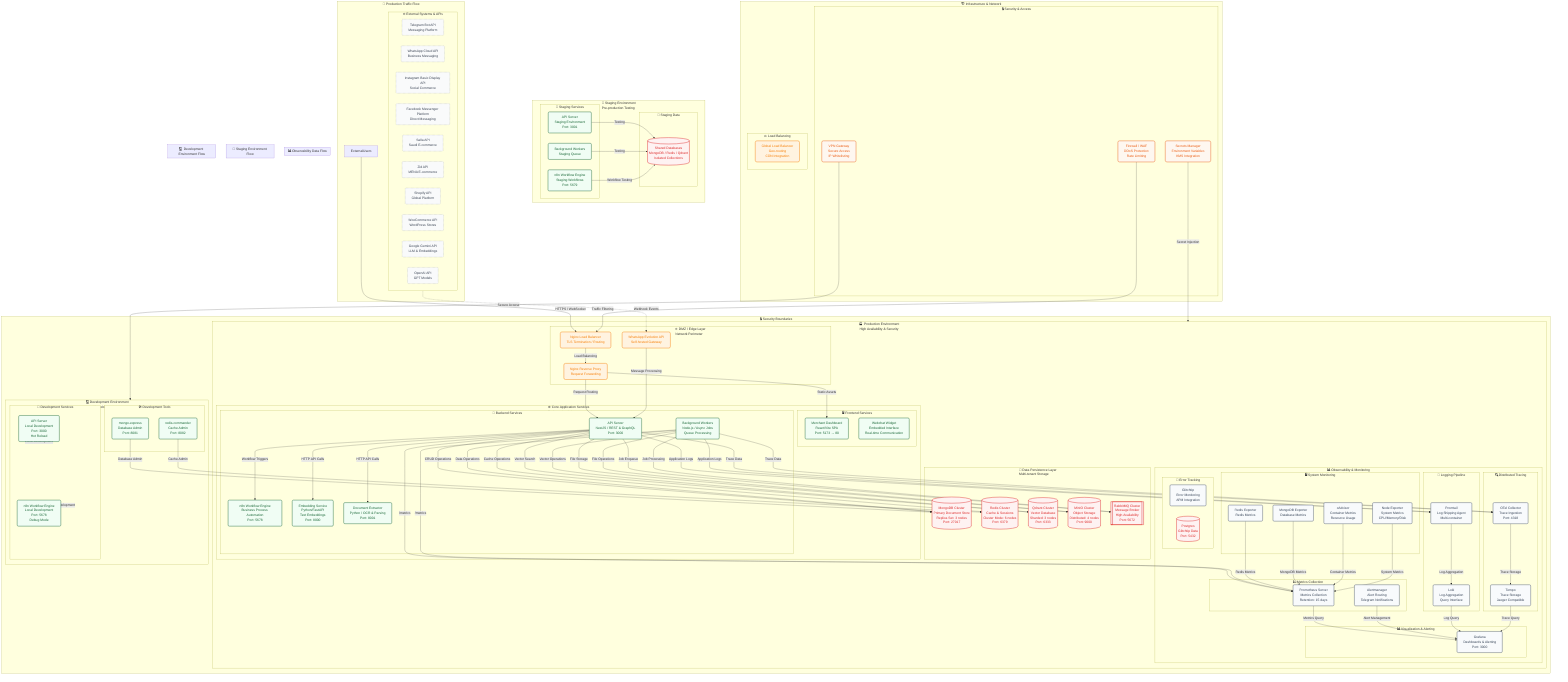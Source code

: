 %% Kaleem AI — C4 Level 4: Deployment Diagram (Mermaid)
%% Last updated: 2025-09-27 19:15
%% Professional C4 Deployment diagram showing environment topology and infrastructure boundaries
%% Generated: Auto-rendered via CI/CD pipeline

flowchart TD
  %% ========== STYLING DEFINITIONS ==========
  classDef environment fill:#f8fafc,color:#334155,stroke:#475569,stroke-width:3px,rx:12px
  classDef network fill:#fff3e0,color:#f57c00,stroke:#f57c00,stroke-width:2px,rx:8px
  classDef service fill:#f0fdf4,color:#166534,stroke:#166534,stroke-width:2px,rx:6px
  classDef datastore fill:#fef2f2,color:#dc2626,stroke:#dc2626,stroke-width:2px,rx:8px
  classDef monitoring fill:#f8fafc,color:#334155,stroke:#475569,stroke-width:2px,rx:6px
  classDef security fill:#fef7f0,color:#ea580c,stroke:#ea580c,stroke-width:2px,rx:8px
  classDef external fill:#f9fafb,color:#374151,stroke:#6b7280,stroke-width:1px,stroke-dasharray:3 3,rx:4px

  %% ========== PRODUCTION ENVIRONMENT ==========
  subgraph Production["🏭 Production Environment<br/>High Availability & Security"]
    %% ========== NETWORK ZONES ==========
    subgraph DMZ["🌐 DMZ / Edge Layer<br/>Network Perimeter"]
      LoadBalancer["Nginx Load Balancer<br/>TLS Termination / Routing"]:::network
      ReverseProxy["Nginx Reverse Proxy<br/>Request Forwarding"]:::network
      WhatsAppGateway["WhatsApp Evolution API<br/>Self-hosted Gateway"]:::network
    end

    %% ========== CORE APPLICATION ==========
    subgraph CoreServices["⚙️ Core Application Services<br/>Business Logic Layer"]
      subgraph FrontendServices["🖥️ Frontend Services"]
        MerchantDashboard["Merchant Dashboard<br/>React/Vite SPA<br/>Port: 5173 → 80"]:::service
        WebchatWidget["Webchat Widget<br/>Embedded Interface<br/>Real-time Communication"]:::service
      end

      subgraph BackendServices["🔧 Backend Services"]
        APIServer["API Server<br/>NestJS / REST & GraphQL<br/>Port: 3000"]:::service
        BackgroundWorkers["Background Workers<br/>Node.js / Async Jobs<br/>Queue Processing"]:::service
        N8nOrchestrator["n8n Workflow Engine<br/>Business Process Automation<br/>Port: 5678"]:::service
        EmbeddingService["Embedding Service<br/>Python/FastAPI<br/>Text Embeddings<br/>Port: 8000"]:::service
        ExtractorService["Document Extractor<br/>Python / OCR & Parsing<br/>Port: 8001"]:::service
      end
    end

    %% ========== DATA PERSISTENCE ==========
    subgraph DataLayer["💾 Data Persistence Layer<br/>Multi-tenant Storage"]
      MongoDBCluster[("MongoDB Cluster<br/>Primary Document Store<br/>Replica Set: 3 nodes<br/>Port: 27017")]:::datastore
      RedisCluster[("Redis Cluster<br/>Cache & Sessions<br/>Cluster Mode: 6 nodes<br/>Port: 6379")]:::datastore
      QdrantCluster[("Qdrant Cluster<br/>Vector Database<br/>Sharded: 3 nodes<br/>Port: 6333")]:::datastore
      MinIOCluster[("MinIO Cluster<br/>Object Storage<br/>Distributed: 4 nodes<br/>Port: 9000")]:::datastore
      RabbitMQCluster[["RabbitMQ Cluster<br/>Message Broker<br/>High Availability<br/>Port: 5672"]]:::datastore
    end

    %% ========== OBSERVABILITY STACK ==========
    subgraph ObservabilityStack["📊 Observability & Monitoring<br/>System Insights"]
      subgraph MetricsCollection["📈 Metrics Collection"]
        PrometheusServer["Prometheus Server<br/>Metrics Collection<br/>Retention: 15 days"]:::monitoring
        AlertmanagerServer["Alertmanager<br/>Alert Routing<br/>Telegram Notifications"]:::monitoring
      end

      subgraph Visualization["📊 Visualization & Alerting"]
        GrafanaDashboard["Grafana<br/>Dashboards & Alerting<br/>Port: 3000"]:::monitoring
      end

      subgraph LoggingPipeline["📝 Logging Pipeline"]
        LokiServer["Loki<br/>Log Aggregation<br/>Query Interface"]:::monitoring
        PromtailAgent["Promtail<br/>Log Shipping Agent<br/>Multi-container"]:::monitoring
      end

      subgraph TracingSystem["🔍 Distributed Tracing"]
        TempoServer["Tempo<br/>Trace Storage<br/>Jaeger Compatible"]:::monitoring
        OpenTelemetryCollector["OTel Collector<br/>Trace Ingestion<br/>Port: 4318"]:::monitoring
      end

      subgraph SystemMonitoring["🖥️ System Monitoring"]
        CAdvisor["cAdvisor<br/>Container Metrics<br/>Resource Usage"]:::monitoring
        NodeExporter["Node Exporter<br/>System Metrics<br/>CPU/Memory/Disk"]:::monitoring
        RedisExporter["Redis Exporter<br/>Redis Metrics"]:::monitoring
        MongoDBExporter["MongoDB Exporter<br/>Database Metrics"]:::monitoring
      end

      subgraph ErrorTracking["🚨 Error Tracking"]
        GlitchtipServer["Glitchtip<br/>Error Monitoring<br/>APM Integration"]:::monitoring
        GlitchtipDatabase[("Postgres<br/>Glitchtip Data<br/>Port: 5432")]:::datastore
      end
    end
  end

  %% ========== STAGING ENVIRONMENT ==========
  subgraph Staging["🧪 Staging Environment<br/>Pre-production Testing"]
    subgraph StagingServices["🔧 Staging Services"]
      StagingAPI["API Server<br/>Staging Environment<br/>Port: 3001"]:::service
      StagingWorkers["Background Workers<br/>Staging Queue"]:::service
      StagingN8n["n8n Workflow Engine<br/>Staging Workflows<br/>Port: 5679"]:::service
    end

    subgraph StagingData["💾 Staging Data"]
      StagingDatabases[("Shared Databases<br/>MongoDB / Redis / Qdrant<br/>Isolated Collections")]:::datastore
    end
  end

  %% ========== DEVELOPMENT ENVIRONMENT ==========
  subgraph Development["💻 Development Environment<br/>Local Development"]
    subgraph DevServices["🔧 Development Services"]
      DevAPI["API Server<br/>Local Development<br/>Port: 3000<br/>Hot Reload"]:::service
      DevN8n["n8n Workflow Engine<br/>Local Development<br/>Port: 5678<br/>Debug Mode"]:::service
    end

    subgraph DevTools["🛠️ Development Tools"]
      MongoExpress["mongo-express<br/>Database Admin<br/>Port: 8081"]:::service
      RedisCommander["redis-commander<br/>Cache Admin<br/>Port: 8082"]:::service
    end
  end

  %% ========== EXTERNAL SYSTEMS ==========
  subgraph ExternalSystems["🌐 External Systems & APIs"]
    TelegramAPI["Telegram Bot API<br/>Messaging Platform"]:::external
    WhatsAppCloudAPI["WhatsApp Cloud API<br/>Business Messaging"]:::external
    InstagramAPI["Instagram Basic Display API<br/>Social Commerce"]:::external
    MessengerAPI["Facebook Messenger Platform<br/>Direct Messaging"]:::external
    SallaAPI["Salla API<br/>Saudi E-commerce"]:::external
    ZidAPI["Zid API<br/>MENA E-commerce"]:::external
    ShopifyAPI["Shopify API<br/>Global Platform"]:::external
    WooCommerceAPI["WooCommerce API<br/>WordPress Stores"]:::external
    GeminiAI["Google Gemini API<br/>LLM & Embeddings"]:::external
    OpenAIAPI["OpenAI API<br/>GPT Models"]:::external
  end

  %% ========== NETWORK INFRASTRUCTURE ==========
  subgraph Infrastructure["🏗️ Infrastructure & Network"]
    subgraph SecurityLayer["🔒 Security & Access"]
      Firewall["Firewall / WAF<br/>DDoS Protection<br/>Rate Limiting"]:::security
      VPNGateway["VPN Gateway<br/>Secure Access<br/>IP Whitelisting"]:::security
      SecretsManager["Secrets Manager<br/>Environment Variables<br/>KMS Integration"]:::security
    end

    subgraph LoadBalancing["⚖️ Load Balancing"]
      GlobalLoadBalancer["Global Load Balancer<br/>Geo-routing<br/>CDN Integration"]:::network
    end
  end

  %% ========== RELATIONSHIPS ==========

  %% ========== PRODUCTION TRAFFIC FLOW ==========
  subgraph ProductionFlow["🔄 Production Traffic Flow"]
    %% External traffic → Load Balancer
    ExternalUsers -->|HTTPS / WebSocket| LoadBalancer
    LoadBalancer -->|Load Balancing| ReverseProxy
    ReverseProxy -->|Request Routing| APIServer
    ReverseProxy -->|Static Assets| MerchantDashboard

    %% Webhook integrations
    ExternalSystems -.->|Webhook Events| WhatsAppGateway
    WhatsAppGateway -->|Message Processing| APIServer

    %% Internal service communication
    APIServer -->|HTTP API Calls| EmbeddingService
    APIServer -->|HTTP API Calls| ExtractorService
    APIServer -->|Workflow Triggers| N8nOrchestrator

    %% Background processing
    APIServer -->|Job Enqueue| RabbitMQCluster
    BackgroundWorkers -->|Job Processing| RabbitMQCluster

    %% Data access patterns
    APIServer -->|CRUD Operations| MongoDBCluster
    APIServer -->|Cache Operations| RedisCluster
    APIServer -->|Vector Search| QdrantCluster
    APIServer -->|File Storage| MinIOCluster

    BackgroundWorkers -->|Data Operations| MongoDBCluster
    BackgroundWorkers -->|Vector Operations| QdrantCluster
    BackgroundWorkers -->|File Operations| MinIOCluster
  end

  %% ========== OBSERVABILITY DATA FLOW ==========
  subgraph ObservabilityFlow["📊 Observability Data Flow"]
    %% Metrics collection
    APIServer -->|/metrics| PrometheusServer
    BackgroundWorkers -->|/metrics| PrometheusServer
    RedisExporter -->|Redis Metrics| PrometheusServer
    MongoDBExporter -->|MongoDB Metrics| PrometheusServer
    CAdvisor -->|Container Metrics| PrometheusServer
    NodeExporter -->|System Metrics| PrometheusServer

    %% Logging pipeline
    APIServer -->|Application Logs| PromtailAgent
    BackgroundWorkers -->|Application Logs| PromtailAgent
    PromtailAgent -->|Log Aggregation| LokiServer

    %% Distributed tracing
    APIServer -->|Trace Data| OpenTelemetryCollector
    BackgroundWorkers -->|Trace Data| OpenTelemetryCollector
    OpenTelemetryCollector -->|Trace Storage| TempoServer

    %% Alerting and visualization
    PrometheusServer -->|Metrics Query| GrafanaDashboard
    AlertmanagerServer -->|Alert Management| GrafanaDashboard
    LokiServer -->|Log Query| GrafanaDashboard
    TempoServer -->|Trace Query| GrafanaDashboard
  end

  %% ========== STAGING ENVIRONMENT ==========
  subgraph StagingFlow["🧪 Staging Environment Flow"]
    StagingAPI -->|Testing| StagingDatabases
    StagingWorkers -->|Testing| StagingDatabases
    StagingN8n -->|Workflow Testing| StagingDatabases
  end

  %% ========== DEVELOPMENT ENVIRONMENT ==========
  subgraph DevelopmentFlow["💻 Development Environment Flow"]
    DevAPI -->|Local Development| DevServices
    DevN8n -->|Local Development| DevServices
    MongoExpress -->|Database Admin| MongoDBCluster
    RedisCommander -->|Cache Admin| RedisCluster
  end

  %% ========== SECURITY BOUNDARIES ==========
  subgraph SecurityBoundaries["🔒 Security Boundaries"]
    Firewall -->|Traffic Filtering| LoadBalancer
    VPNGateway -->|Secure Access| Development
    SecretsManager -->|Secret Injection| Production
  end

  %% ========== LAYOUT STYLING ==========
  class Production,Staging,Development,ExternalSystems,Infrastructure flow